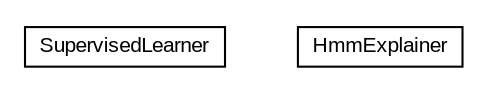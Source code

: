 #!/usr/local/bin/dot
#
# Class diagram 
# Generated by UMLGraph version 5.3 (http://www.umlgraph.org/)
#

digraph G {
	edge [fontname="arial",fontsize=10,labelfontname="arial",labelfontsize=10];
	node [fontname="arial",fontsize=10,shape=plaintext];
	nodesep=0.25;
	ranksep=0.5;
	// context.arch.intelligibility.hmm.SupervisedLearner
	c5866 [label=<<table title="context.arch.intelligibility.hmm.SupervisedLearner" border="0" cellborder="1" cellspacing="0" cellpadding="2" port="p" href="./SupervisedLearner.html">
		<tr><td><table border="0" cellspacing="0" cellpadding="1">
<tr><td align="center" balign="center"> SupervisedLearner </td></tr>
		</table></td></tr>
		</table>>, fontname="arial", fontcolor="black", fontsize=10.0];
	// context.arch.intelligibility.hmm.HmmExplainer
	c5867 [label=<<table title="context.arch.intelligibility.hmm.HmmExplainer" border="0" cellborder="1" cellspacing="0" cellpadding="2" port="p" href="./HmmExplainer.html">
		<tr><td><table border="0" cellspacing="0" cellpadding="1">
<tr><td align="center" balign="center"> HmmExplainer </td></tr>
		</table></td></tr>
		</table>>, fontname="arial", fontcolor="black", fontsize=10.0];
}

